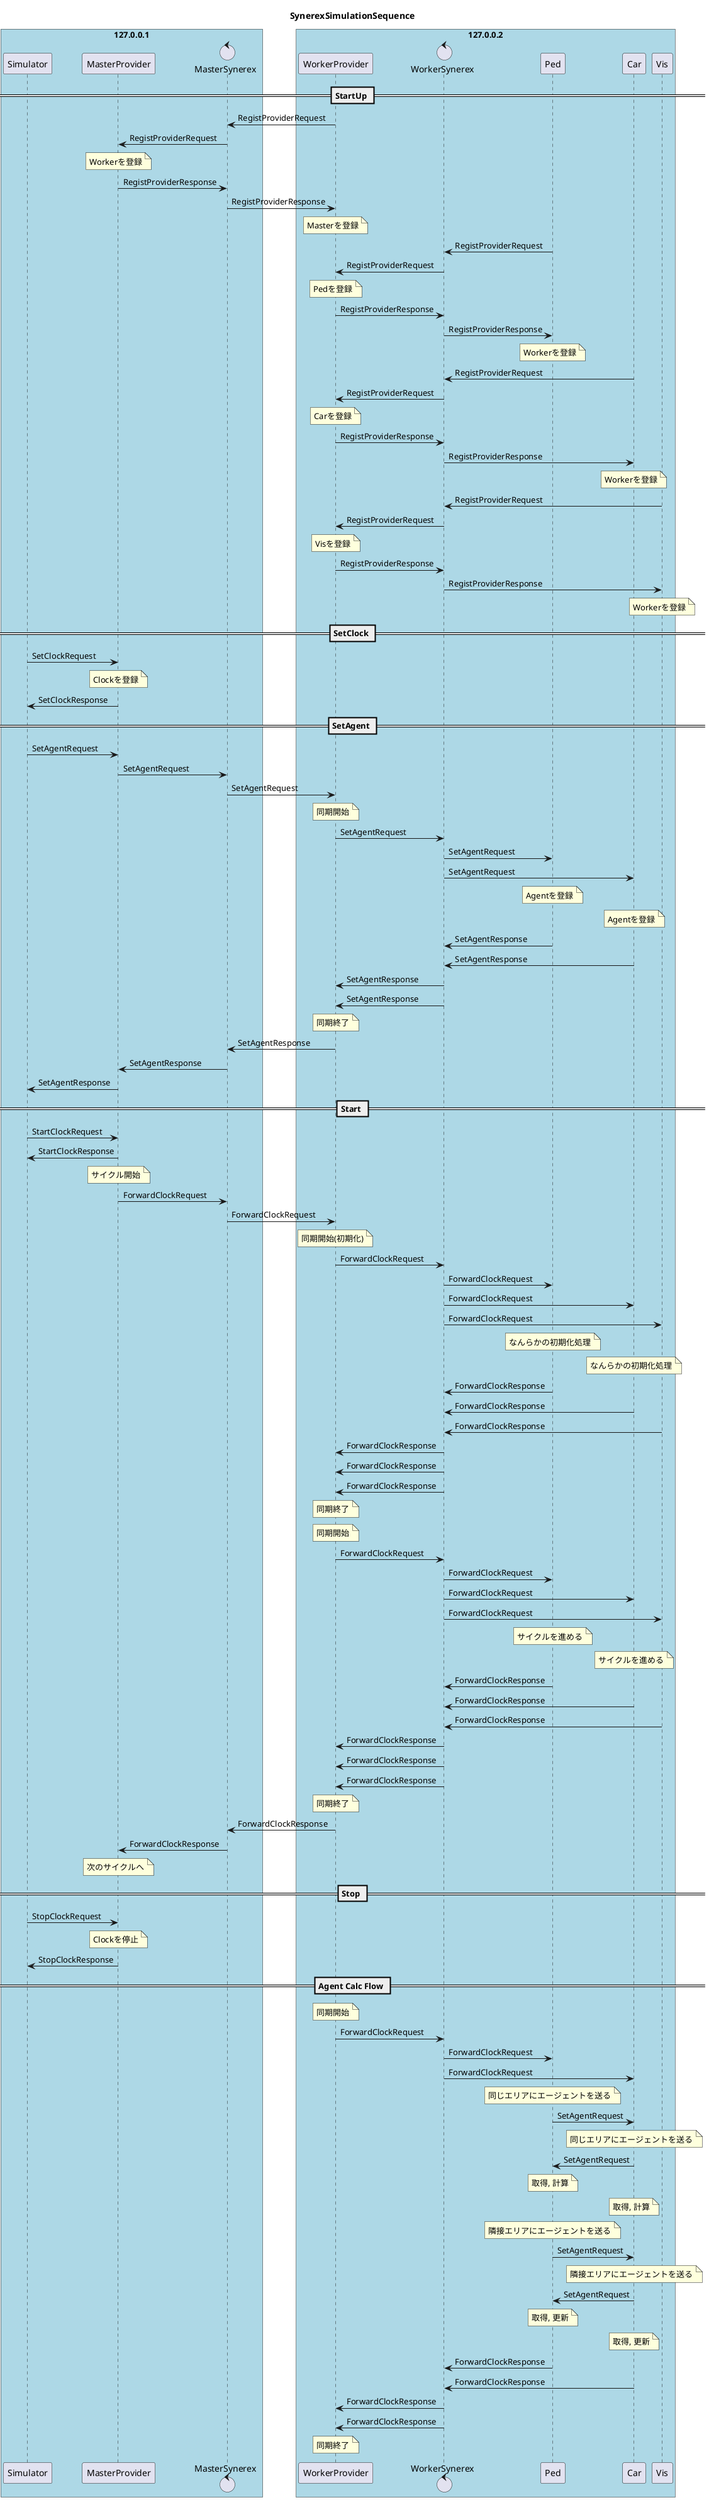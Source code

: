 

@startuml

'12/23までに行うこと'
'Todo: geojson通りに壁を設置する'
'FIX: エージェントの動きがおかしい'
'Todo: geojson内にエージェントをランダムに設置'
'Todo: geojson内のランダムな地点へ移動'
'FIX: Pedestrianを停止するとscenarioまで停止してしまう'
'Todo: daemon,モニタ上で操作できるようにする'
'Todo: 連携するエリアの大きさプロバイダ数の自動調整'

'2/3-
'Todo: StartUp OK
'Todo: SetClock
'Todo: SetAgents
'Todo: Start

'http://plantuml.com/ja/guide'


title SynerexSimulationSequence


box "127.0.0.1" #LightBlue
participant Simulator
participant MasterProvider
control MasterSynerex
end box 

box "127.0.0.2" #LightBlue
participant WorkerProvider
control WorkerSynerex
participant Ped
participant Car
participant Vis
end box 

== StartUp ==
WorkerProvider->MasterSynerex: RegistProviderRequest
MasterSynerex->MasterProvider: RegistProviderRequest
note over MasterProvider: Workerを登録
MasterProvider->MasterSynerex: RegistProviderResponse
MasterSynerex->WorkerProvider: RegistProviderResponse
note over WorkerProvider: Masterを登録

Ped->WorkerSynerex: RegistProviderRequest
WorkerSynerex->WorkerProvider: RegistProviderRequest
note over WorkerProvider: Pedを登録
WorkerProvider->WorkerSynerex: RegistProviderResponse
WorkerSynerex->Ped: RegistProviderResponse
note over Ped: Workerを登録

Car->WorkerSynerex: RegistProviderRequest
WorkerSynerex->WorkerProvider: RegistProviderRequest
note over WorkerProvider: Carを登録
WorkerProvider->WorkerSynerex: RegistProviderResponse
WorkerSynerex->Car: RegistProviderResponse
note over Car: Workerを登録

Vis->WorkerSynerex: RegistProviderRequest
WorkerSynerex->WorkerProvider: RegistProviderRequest
note over WorkerProvider: Visを登録
WorkerProvider->WorkerSynerex: RegistProviderResponse
WorkerSynerex->Vis: RegistProviderResponse
note over Vis: Workerを登録


== SetClock ==
Simulator->MasterProvider: SetClockRequest
note over MasterProvider: Clockを登録
MasterProvider->Simulator: SetClockResponse

== SetAgent ==
Simulator->MasterProvider: SetAgentRequest
MasterProvider->MasterSynerex: SetAgentRequest
MasterSynerex->WorkerProvider: SetAgentRequest

note over WorkerProvider: 同期開始
WorkerProvider->WorkerSynerex: SetAgentRequest
WorkerSynerex->Ped: SetAgentRequest
WorkerSynerex->Car: SetAgentRequest
note over Ped: Agentを登録
note over Car: Agentを登録
Ped->WorkerSynerex: SetAgentResponse
Car->WorkerSynerex: SetAgentResponse
WorkerSynerex->WorkerProvider: SetAgentResponse
WorkerSynerex->WorkerProvider: SetAgentResponse
note over WorkerProvider: 同期終了

WorkerProvider->MasterSynerex: SetAgentResponse
MasterSynerex->MasterProvider: SetAgentResponse
MasterProvider->Simulator: SetAgentResponse

== Start ==
Simulator->MasterProvider: StartClockRequest
MasterProvider->Simulator: StartClockResponse

note over MasterProvider: サイクル開始
MasterProvider->MasterSynerex: ForwardClockRequest
MasterSynerex->WorkerProvider: ForwardClockRequest

note over WorkerProvider: 同期開始(初期化)
WorkerProvider->WorkerSynerex: ForwardClockRequest
WorkerSynerex->Ped: ForwardClockRequest
WorkerSynerex->Car: ForwardClockRequest
WorkerSynerex->Vis: ForwardClockRequest
note over Ped: なんらかの初期化処理
note over Car: なんらかの初期化処理
Ped->WorkerSynerex: ForwardClockResponse
Car->WorkerSynerex: ForwardClockResponse
Vis->WorkerSynerex: ForwardClockResponse
WorkerSynerex->WorkerProvider: ForwardClockResponse
WorkerSynerex->WorkerProvider: ForwardClockResponse
WorkerSynerex->WorkerProvider: ForwardClockResponse
note over WorkerProvider: 同期終了

note over WorkerProvider: 同期開始
WorkerProvider->WorkerSynerex: ForwardClockRequest
WorkerSynerex->Ped: ForwardClockRequest
WorkerSynerex->Car: ForwardClockRequest
WorkerSynerex->Vis: ForwardClockRequest
note over Ped: サイクルを進める
note over Car: サイクルを進める
Ped->WorkerSynerex: ForwardClockResponse
Car->WorkerSynerex: ForwardClockResponse
Vis->WorkerSynerex: ForwardClockResponse
WorkerSynerex->WorkerProvider: ForwardClockResponse
WorkerSynerex->WorkerProvider: ForwardClockResponse
WorkerSynerex->WorkerProvider: ForwardClockResponse
note over WorkerProvider: 同期終了


WorkerProvider->MasterSynerex: ForwardClockResponse
MasterSynerex->MasterProvider: ForwardClockResponse
note over MasterProvider: 次のサイクルへ

== Stop ==
Simulator->MasterProvider: StopClockRequest
note over MasterProvider: Clockを停止
MasterProvider->Simulator: StopClockResponse

== Agent Calc Flow ==

note over WorkerProvider: 同期開始
WorkerProvider->WorkerSynerex: ForwardClockRequest
WorkerSynerex->Ped: ForwardClockRequest
WorkerSynerex->Car: ForwardClockRequest

note over Ped: 同じエリアにエージェントを送る
Ped->Car: SetAgentRequest
note over Car: 同じエリアにエージェントを送る
Car->Ped: SetAgentRequest
note over Ped: 取得, 計算
note over Car: 取得, 計算
note over Ped: 隣接エリアにエージェントを送る
Ped->Car: SetAgentRequest
note over Car: 隣接エリアにエージェントを送る
Car->Ped: SetAgentRequest
note over Ped: 取得, 更新
note over Car: 取得, 更新

Ped->WorkerSynerex: ForwardClockResponse
Car->WorkerSynerex: ForwardClockResponse
WorkerSynerex->WorkerProvider: ForwardClockResponse
WorkerSynerex->WorkerProvider: ForwardClockResponse
note over WorkerProvider: 同期終了

@enduml

'必要なPubsub'
'RegistProviderRequest'
'RegistProviderResponse'
'SetClockRequest'
'SetClockResponse'
'SetAgentRequest'
'SetAgentResponse'
'StartClockRequest'
'StartClockResponse'
'ForwardClockRequest'
'ForwardClockRequest'
'StopClockRequest'
'StopClockResponse'